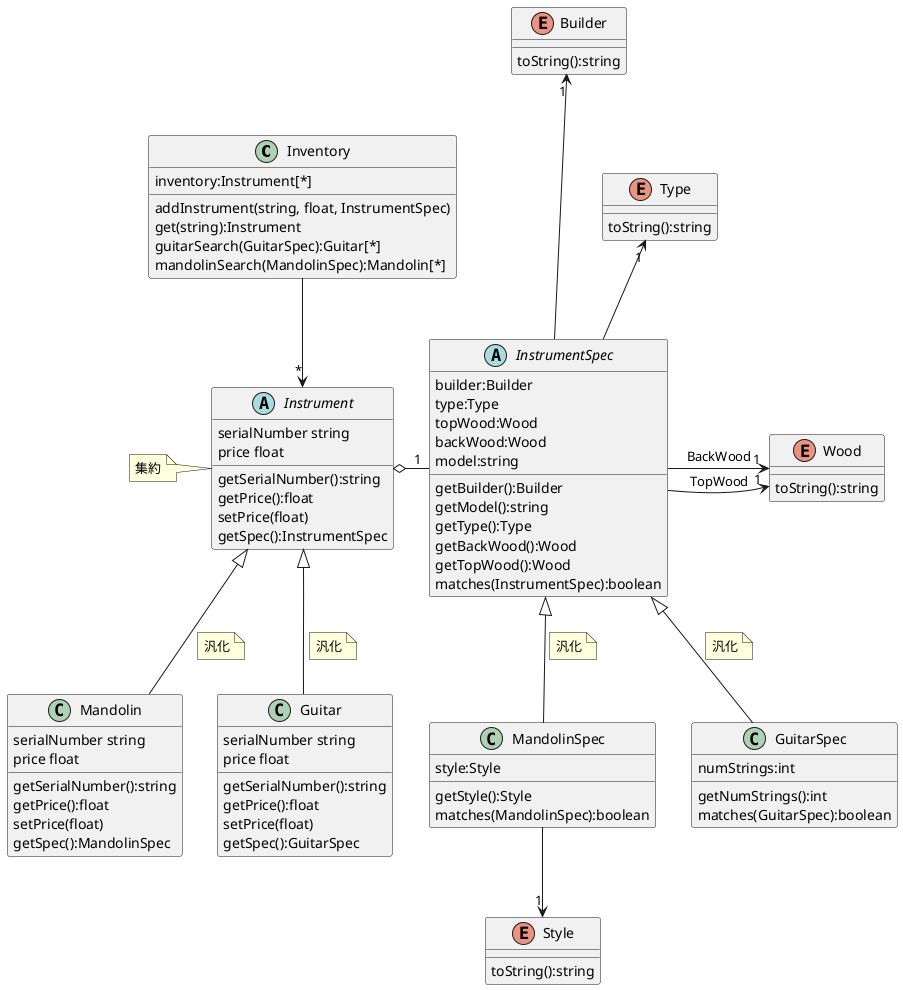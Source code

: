 @startuml

Inventory -down->"*" Instrument
Instrument o-right-"1" InstrumentSpec
Mandolin -up-|> Instrument
note right on link
  汎化
end note
Guitar -up-|> Instrument
note right on link
  汎化
end note

InstrumentSpec -up->"1" Builder
InstrumentSpec -up->"1" Type
InstrumentSpec -right->"1" Wood : TopWood
InstrumentSpec -right->"1" Wood : BackWood
Builder -[hidden]down- Type
Type -[hidden]down- Wood

MandolinSpec -up-|> InstrumentSpec
note right on link
  汎化
end note

MandolinSpec -->"1" Style
GuitarSpec -up-|> InstrumentSpec
note right on link
  汎化
end note

note left of Instrument
  集約
end note

class Inventory {
inventory:Instrument[*]
addInstrument(string, float, InstrumentSpec)
get(string):Instrument
guitarSearch(GuitarSpec):Guitar[*]
mandolinSearch(MandolinSpec):Mandolin[*]
}

class Guitar {
serialNumber string
price float
getSerialNumber():string
getPrice():float
setPrice(float)
getSpec():GuitarSpec
}

class Mandolin {
serialNumber string
price float
getSerialNumber():string
getPrice():float
setPrice(float)
getSpec():MandolinSpec
}

abstract class InstrumentSpec{
builder:Builder
type:Type
topWood:Wood
backWood:Wood
model:string
getBuilder():Builder
getModel():string
getType():Type
getBackWood():Wood
getTopWood():Wood
matches(InstrumentSpec):boolean
}

class GuitarSpec {
numStrings:int
getNumStrings():int
matches(GuitarSpec):boolean
}

class MandolinSpec {
style:Style
getStyle():Style
matches(MandolinSpec):boolean
}

Enum Style{
toString():string
}

Enum Builder{
toString():string
}

Enum Type{
toString():string
}

Enum Wood{
toString():string
}

abstract class Instrument{
serialNumber string
price float
getSerialNumber():string
getPrice():float
setPrice(float)
getSpec():InstrumentSpec
}

@enduml
